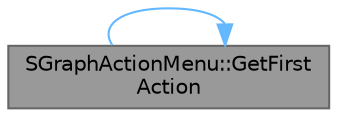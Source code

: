 digraph "SGraphActionMenu::GetFirstAction"
{
 // INTERACTIVE_SVG=YES
 // LATEX_PDF_SIZE
  bgcolor="transparent";
  edge [fontname=Helvetica,fontsize=10,labelfontname=Helvetica,labelfontsize=10];
  node [fontname=Helvetica,fontsize=10,shape=box,height=0.2,width=0.4];
  rankdir="LR";
  Node1 [id="Node000001",label="SGraphActionMenu::GetFirst\lAction",height=0.2,width=0.4,color="gray40", fillcolor="grey60", style="filled", fontcolor="black",tooltip="General helper functions for accessing the filtered tree."];
  Node1 -> Node1 [id="edge1_Node000001_Node000001",color="steelblue1",style="solid",tooltip=" "];
}

